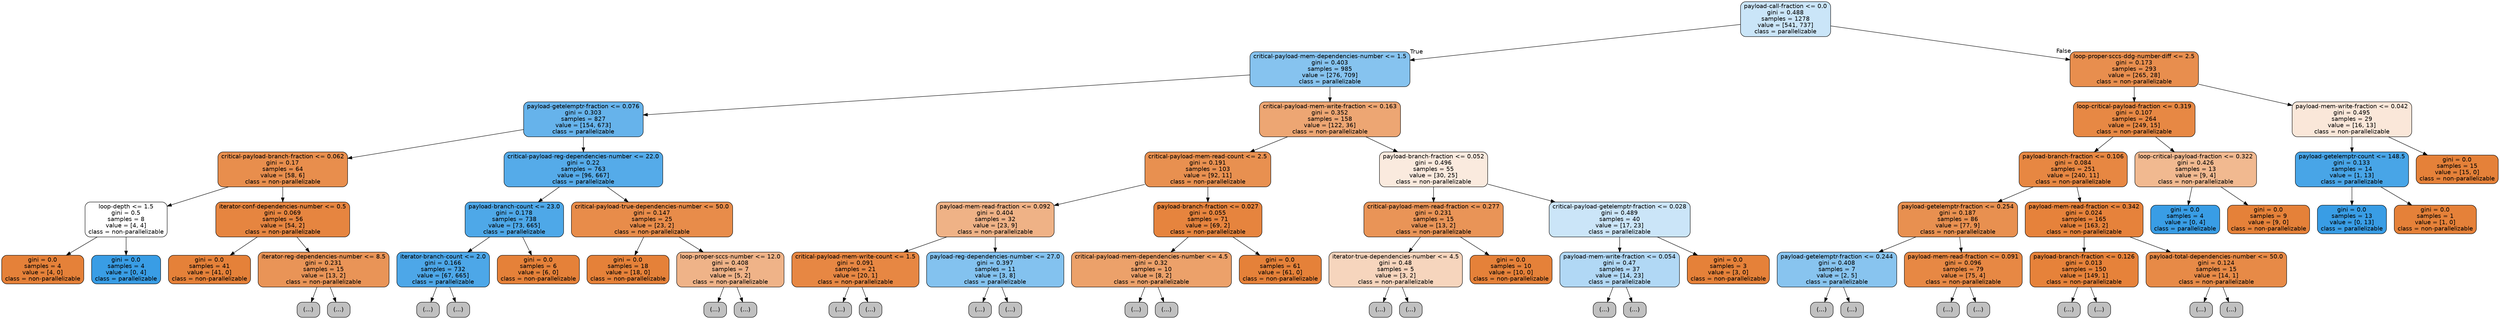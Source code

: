 digraph Tree {
node [shape=box, style="filled, rounded", color="black", fontname=helvetica] ;
edge [fontname=helvetica] ;
0 [label="payload-call-fraction <= 0.0\ngini = 0.488\nsamples = 1278\nvalue = [541, 737]\nclass = parallelizable", fillcolor="#399de544"] ;
1 [label="critical-payload-mem-dependencies-number <= 1.5\ngini = 0.403\nsamples = 985\nvalue = [276, 709]\nclass = parallelizable", fillcolor="#399de59c"] ;
0 -> 1 [labeldistance=2.5, labelangle=45, headlabel="True"] ;
2 [label="payload-getelemptr-fraction <= 0.076\ngini = 0.303\nsamples = 827\nvalue = [154, 673]\nclass = parallelizable", fillcolor="#399de5c5"] ;
1 -> 2 ;
3 [label="critical-payload-branch-fraction <= 0.062\ngini = 0.17\nsamples = 64\nvalue = [58, 6]\nclass = non-parallelizable", fillcolor="#e58139e5"] ;
2 -> 3 ;
4 [label="loop-depth <= 1.5\ngini = 0.5\nsamples = 8\nvalue = [4, 4]\nclass = non-parallelizable", fillcolor="#e5813900"] ;
3 -> 4 ;
5 [label="gini = 0.0\nsamples = 4\nvalue = [4, 0]\nclass = non-parallelizable", fillcolor="#e58139ff"] ;
4 -> 5 ;
6 [label="gini = 0.0\nsamples = 4\nvalue = [0, 4]\nclass = parallelizable", fillcolor="#399de5ff"] ;
4 -> 6 ;
7 [label="iterator-conf-dependencies-number <= 0.5\ngini = 0.069\nsamples = 56\nvalue = [54, 2]\nclass = non-parallelizable", fillcolor="#e58139f6"] ;
3 -> 7 ;
8 [label="gini = 0.0\nsamples = 41\nvalue = [41, 0]\nclass = non-parallelizable", fillcolor="#e58139ff"] ;
7 -> 8 ;
9 [label="iterator-reg-dependencies-number <= 8.5\ngini = 0.231\nsamples = 15\nvalue = [13, 2]\nclass = non-parallelizable", fillcolor="#e58139d8"] ;
7 -> 9 ;
10 [label="(...)", fillcolor="#C0C0C0"] ;
9 -> 10 ;
11 [label="(...)", fillcolor="#C0C0C0"] ;
9 -> 11 ;
16 [label="critical-payload-reg-dependencies-number <= 22.0\ngini = 0.22\nsamples = 763\nvalue = [96, 667]\nclass = parallelizable", fillcolor="#399de5da"] ;
2 -> 16 ;
17 [label="payload-branch-count <= 23.0\ngini = 0.178\nsamples = 738\nvalue = [73, 665]\nclass = parallelizable", fillcolor="#399de5e3"] ;
16 -> 17 ;
18 [label="iterator-branch-count <= 2.0\ngini = 0.166\nsamples = 732\nvalue = [67, 665]\nclass = parallelizable", fillcolor="#399de5e5"] ;
17 -> 18 ;
19 [label="(...)", fillcolor="#C0C0C0"] ;
18 -> 19 ;
134 [label="(...)", fillcolor="#C0C0C0"] ;
18 -> 134 ;
135 [label="gini = 0.0\nsamples = 6\nvalue = [6, 0]\nclass = non-parallelizable", fillcolor="#e58139ff"] ;
17 -> 135 ;
136 [label="critical-payload-true-dependencies-number <= 50.0\ngini = 0.147\nsamples = 25\nvalue = [23, 2]\nclass = non-parallelizable", fillcolor="#e58139e9"] ;
16 -> 136 ;
137 [label="gini = 0.0\nsamples = 18\nvalue = [18, 0]\nclass = non-parallelizable", fillcolor="#e58139ff"] ;
136 -> 137 ;
138 [label="loop-proper-sccs-number <= 12.0\ngini = 0.408\nsamples = 7\nvalue = [5, 2]\nclass = non-parallelizable", fillcolor="#e5813999"] ;
136 -> 138 ;
139 [label="(...)", fillcolor="#C0C0C0"] ;
138 -> 139 ;
140 [label="(...)", fillcolor="#C0C0C0"] ;
138 -> 140 ;
141 [label="critical-payload-mem-write-fraction <= 0.163\ngini = 0.352\nsamples = 158\nvalue = [122, 36]\nclass = non-parallelizable", fillcolor="#e58139b4"] ;
1 -> 141 ;
142 [label="critical-payload-mem-read-count <= 2.5\ngini = 0.191\nsamples = 103\nvalue = [92, 11]\nclass = non-parallelizable", fillcolor="#e58139e1"] ;
141 -> 142 ;
143 [label="payload-mem-read-fraction <= 0.092\ngini = 0.404\nsamples = 32\nvalue = [23, 9]\nclass = non-parallelizable", fillcolor="#e581399b"] ;
142 -> 143 ;
144 [label="critical-payload-mem-write-count <= 1.5\ngini = 0.091\nsamples = 21\nvalue = [20, 1]\nclass = non-parallelizable", fillcolor="#e58139f2"] ;
143 -> 144 ;
145 [label="(...)", fillcolor="#C0C0C0"] ;
144 -> 145 ;
146 [label="(...)", fillcolor="#C0C0C0"] ;
144 -> 146 ;
147 [label="payload-reg-dependencies-number <= 27.0\ngini = 0.397\nsamples = 11\nvalue = [3, 8]\nclass = parallelizable", fillcolor="#399de59f"] ;
143 -> 147 ;
148 [label="(...)", fillcolor="#C0C0C0"] ;
147 -> 148 ;
149 [label="(...)", fillcolor="#C0C0C0"] ;
147 -> 149 ;
152 [label="payload-branch-fraction <= 0.027\ngini = 0.055\nsamples = 71\nvalue = [69, 2]\nclass = non-parallelizable", fillcolor="#e58139f8"] ;
142 -> 152 ;
153 [label="critical-payload-mem-dependencies-number <= 4.5\ngini = 0.32\nsamples = 10\nvalue = [8, 2]\nclass = non-parallelizable", fillcolor="#e58139bf"] ;
152 -> 153 ;
154 [label="(...)", fillcolor="#C0C0C0"] ;
153 -> 154 ;
155 [label="(...)", fillcolor="#C0C0C0"] ;
153 -> 155 ;
156 [label="gini = 0.0\nsamples = 61\nvalue = [61, 0]\nclass = non-parallelizable", fillcolor="#e58139ff"] ;
152 -> 156 ;
157 [label="payload-branch-fraction <= 0.052\ngini = 0.496\nsamples = 55\nvalue = [30, 25]\nclass = non-parallelizable", fillcolor="#e581392a"] ;
141 -> 157 ;
158 [label="critical-payload-mem-read-fraction <= 0.277\ngini = 0.231\nsamples = 15\nvalue = [13, 2]\nclass = non-parallelizable", fillcolor="#e58139d8"] ;
157 -> 158 ;
159 [label="iterator-true-dependencies-number <= 4.5\ngini = 0.48\nsamples = 5\nvalue = [3, 2]\nclass = non-parallelizable", fillcolor="#e5813955"] ;
158 -> 159 ;
160 [label="(...)", fillcolor="#C0C0C0"] ;
159 -> 160 ;
161 [label="(...)", fillcolor="#C0C0C0"] ;
159 -> 161 ;
162 [label="gini = 0.0\nsamples = 10\nvalue = [10, 0]\nclass = non-parallelizable", fillcolor="#e58139ff"] ;
158 -> 162 ;
163 [label="critical-payload-getelemptr-fraction <= 0.028\ngini = 0.489\nsamples = 40\nvalue = [17, 23]\nclass = parallelizable", fillcolor="#399de543"] ;
157 -> 163 ;
164 [label="payload-mem-write-fraction <= 0.054\ngini = 0.47\nsamples = 37\nvalue = [14, 23]\nclass = parallelizable", fillcolor="#399de564"] ;
163 -> 164 ;
165 [label="(...)", fillcolor="#C0C0C0"] ;
164 -> 165 ;
180 [label="(...)", fillcolor="#C0C0C0"] ;
164 -> 180 ;
185 [label="gini = 0.0\nsamples = 3\nvalue = [3, 0]\nclass = non-parallelizable", fillcolor="#e58139ff"] ;
163 -> 185 ;
186 [label="loop-proper-sccs-ddg-number-diff <= 2.5\ngini = 0.173\nsamples = 293\nvalue = [265, 28]\nclass = non-parallelizable", fillcolor="#e58139e4"] ;
0 -> 186 [labeldistance=2.5, labelangle=-45, headlabel="False"] ;
187 [label="loop-critical-payload-fraction <= 0.319\ngini = 0.107\nsamples = 264\nvalue = [249, 15]\nclass = non-parallelizable", fillcolor="#e58139f0"] ;
186 -> 187 ;
188 [label="payload-branch-fraction <= 0.106\ngini = 0.084\nsamples = 251\nvalue = [240, 11]\nclass = non-parallelizable", fillcolor="#e58139f3"] ;
187 -> 188 ;
189 [label="payload-getelemptr-fraction <= 0.254\ngini = 0.187\nsamples = 86\nvalue = [77, 9]\nclass = non-parallelizable", fillcolor="#e58139e1"] ;
188 -> 189 ;
190 [label="payload-getelemptr-fraction <= 0.244\ngini = 0.408\nsamples = 7\nvalue = [2, 5]\nclass = parallelizable", fillcolor="#399de599"] ;
189 -> 190 ;
191 [label="(...)", fillcolor="#C0C0C0"] ;
190 -> 191 ;
194 [label="(...)", fillcolor="#C0C0C0"] ;
190 -> 194 ;
195 [label="payload-mem-read-fraction <= 0.091\ngini = 0.096\nsamples = 79\nvalue = [75, 4]\nclass = non-parallelizable", fillcolor="#e58139f1"] ;
189 -> 195 ;
196 [label="(...)", fillcolor="#C0C0C0"] ;
195 -> 196 ;
199 [label="(...)", fillcolor="#C0C0C0"] ;
195 -> 199 ;
200 [label="payload-mem-read-fraction <= 0.342\ngini = 0.024\nsamples = 165\nvalue = [163, 2]\nclass = non-parallelizable", fillcolor="#e58139fc"] ;
188 -> 200 ;
201 [label="payload-branch-fraction <= 0.126\ngini = 0.013\nsamples = 150\nvalue = [149, 1]\nclass = non-parallelizable", fillcolor="#e58139fd"] ;
200 -> 201 ;
202 [label="(...)", fillcolor="#C0C0C0"] ;
201 -> 202 ;
205 [label="(...)", fillcolor="#C0C0C0"] ;
201 -> 205 ;
206 [label="payload-total-dependencies-number <= 50.0\ngini = 0.124\nsamples = 15\nvalue = [14, 1]\nclass = non-parallelizable", fillcolor="#e58139ed"] ;
200 -> 206 ;
207 [label="(...)", fillcolor="#C0C0C0"] ;
206 -> 207 ;
208 [label="(...)", fillcolor="#C0C0C0"] ;
206 -> 208 ;
209 [label="loop-critical-payload-fraction <= 0.322\ngini = 0.426\nsamples = 13\nvalue = [9, 4]\nclass = non-parallelizable", fillcolor="#e581398e"] ;
187 -> 209 ;
210 [label="gini = 0.0\nsamples = 4\nvalue = [0, 4]\nclass = parallelizable", fillcolor="#399de5ff"] ;
209 -> 210 ;
211 [label="gini = 0.0\nsamples = 9\nvalue = [9, 0]\nclass = non-parallelizable", fillcolor="#e58139ff"] ;
209 -> 211 ;
212 [label="payload-mem-write-fraction <= 0.042\ngini = 0.495\nsamples = 29\nvalue = [16, 13]\nclass = non-parallelizable", fillcolor="#e5813930"] ;
186 -> 212 ;
213 [label="payload-getelemptr-count <= 148.5\ngini = 0.133\nsamples = 14\nvalue = [1, 13]\nclass = parallelizable", fillcolor="#399de5eb"] ;
212 -> 213 ;
214 [label="gini = 0.0\nsamples = 13\nvalue = [0, 13]\nclass = parallelizable", fillcolor="#399de5ff"] ;
213 -> 214 ;
215 [label="gini = 0.0\nsamples = 1\nvalue = [1, 0]\nclass = non-parallelizable", fillcolor="#e58139ff"] ;
213 -> 215 ;
216 [label="gini = 0.0\nsamples = 15\nvalue = [15, 0]\nclass = non-parallelizable", fillcolor="#e58139ff"] ;
212 -> 216 ;
}